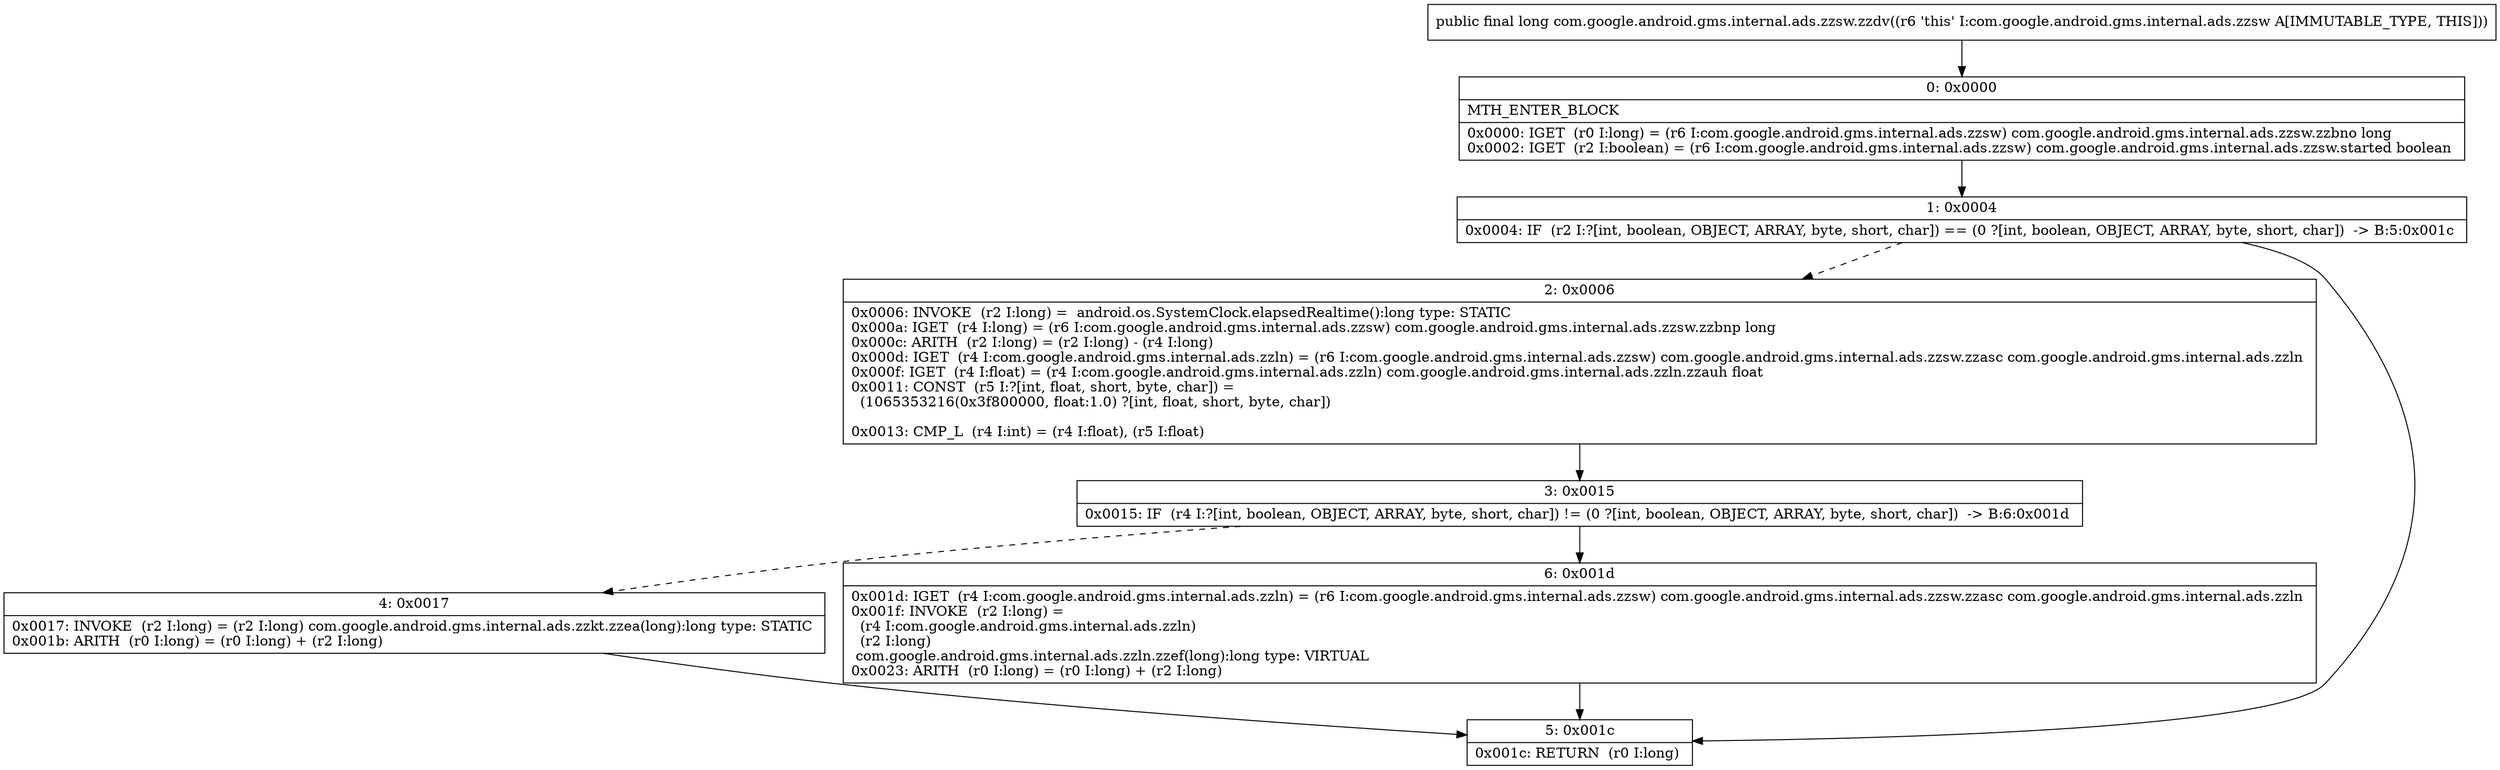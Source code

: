 digraph "CFG forcom.google.android.gms.internal.ads.zzsw.zzdv()J" {
Node_0 [shape=record,label="{0\:\ 0x0000|MTH_ENTER_BLOCK\l|0x0000: IGET  (r0 I:long) = (r6 I:com.google.android.gms.internal.ads.zzsw) com.google.android.gms.internal.ads.zzsw.zzbno long \l0x0002: IGET  (r2 I:boolean) = (r6 I:com.google.android.gms.internal.ads.zzsw) com.google.android.gms.internal.ads.zzsw.started boolean \l}"];
Node_1 [shape=record,label="{1\:\ 0x0004|0x0004: IF  (r2 I:?[int, boolean, OBJECT, ARRAY, byte, short, char]) == (0 ?[int, boolean, OBJECT, ARRAY, byte, short, char])  \-\> B:5:0x001c \l}"];
Node_2 [shape=record,label="{2\:\ 0x0006|0x0006: INVOKE  (r2 I:long) =  android.os.SystemClock.elapsedRealtime():long type: STATIC \l0x000a: IGET  (r4 I:long) = (r6 I:com.google.android.gms.internal.ads.zzsw) com.google.android.gms.internal.ads.zzsw.zzbnp long \l0x000c: ARITH  (r2 I:long) = (r2 I:long) \- (r4 I:long) \l0x000d: IGET  (r4 I:com.google.android.gms.internal.ads.zzln) = (r6 I:com.google.android.gms.internal.ads.zzsw) com.google.android.gms.internal.ads.zzsw.zzasc com.google.android.gms.internal.ads.zzln \l0x000f: IGET  (r4 I:float) = (r4 I:com.google.android.gms.internal.ads.zzln) com.google.android.gms.internal.ads.zzln.zzauh float \l0x0011: CONST  (r5 I:?[int, float, short, byte, char]) = \l  (1065353216(0x3f800000, float:1.0) ?[int, float, short, byte, char])\l \l0x0013: CMP_L  (r4 I:int) = (r4 I:float), (r5 I:float) \l}"];
Node_3 [shape=record,label="{3\:\ 0x0015|0x0015: IF  (r4 I:?[int, boolean, OBJECT, ARRAY, byte, short, char]) != (0 ?[int, boolean, OBJECT, ARRAY, byte, short, char])  \-\> B:6:0x001d \l}"];
Node_4 [shape=record,label="{4\:\ 0x0017|0x0017: INVOKE  (r2 I:long) = (r2 I:long) com.google.android.gms.internal.ads.zzkt.zzea(long):long type: STATIC \l0x001b: ARITH  (r0 I:long) = (r0 I:long) + (r2 I:long) \l}"];
Node_5 [shape=record,label="{5\:\ 0x001c|0x001c: RETURN  (r0 I:long) \l}"];
Node_6 [shape=record,label="{6\:\ 0x001d|0x001d: IGET  (r4 I:com.google.android.gms.internal.ads.zzln) = (r6 I:com.google.android.gms.internal.ads.zzsw) com.google.android.gms.internal.ads.zzsw.zzasc com.google.android.gms.internal.ads.zzln \l0x001f: INVOKE  (r2 I:long) = \l  (r4 I:com.google.android.gms.internal.ads.zzln)\l  (r2 I:long)\l com.google.android.gms.internal.ads.zzln.zzef(long):long type: VIRTUAL \l0x0023: ARITH  (r0 I:long) = (r0 I:long) + (r2 I:long) \l}"];
MethodNode[shape=record,label="{public final long com.google.android.gms.internal.ads.zzsw.zzdv((r6 'this' I:com.google.android.gms.internal.ads.zzsw A[IMMUTABLE_TYPE, THIS])) }"];
MethodNode -> Node_0;
Node_0 -> Node_1;
Node_1 -> Node_2[style=dashed];
Node_1 -> Node_5;
Node_2 -> Node_3;
Node_3 -> Node_4[style=dashed];
Node_3 -> Node_6;
Node_4 -> Node_5;
Node_6 -> Node_5;
}

